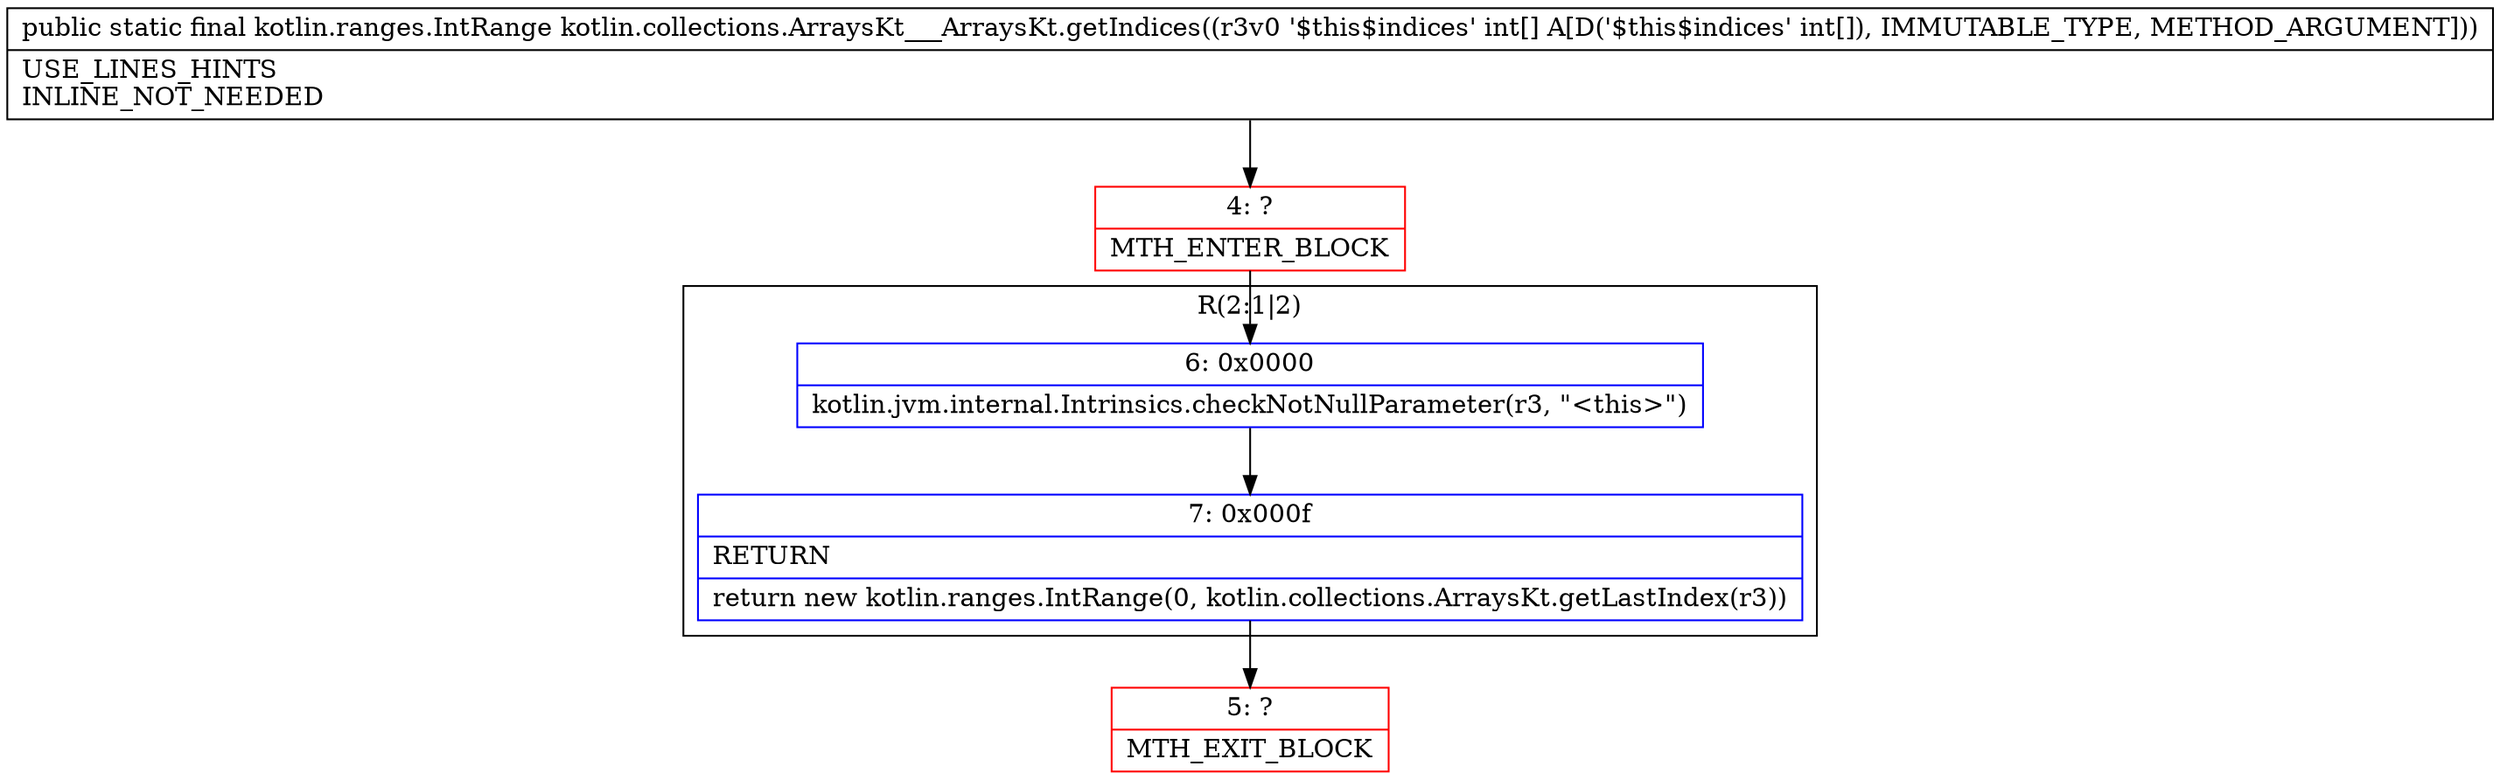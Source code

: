 digraph "CFG forkotlin.collections.ArraysKt___ArraysKt.getIndices([I)Lkotlin\/ranges\/IntRange;" {
subgraph cluster_Region_100408207 {
label = "R(2:1|2)";
node [shape=record,color=blue];
Node_6 [shape=record,label="{6\:\ 0x0000|kotlin.jvm.internal.Intrinsics.checkNotNullParameter(r3, \"\<this\>\")\l}"];
Node_7 [shape=record,label="{7\:\ 0x000f|RETURN\l|return new kotlin.ranges.IntRange(0, kotlin.collections.ArraysKt.getLastIndex(r3))\l}"];
}
Node_4 [shape=record,color=red,label="{4\:\ ?|MTH_ENTER_BLOCK\l}"];
Node_5 [shape=record,color=red,label="{5\:\ ?|MTH_EXIT_BLOCK\l}"];
MethodNode[shape=record,label="{public static final kotlin.ranges.IntRange kotlin.collections.ArraysKt___ArraysKt.getIndices((r3v0 '$this$indices' int[] A[D('$this$indices' int[]), IMMUTABLE_TYPE, METHOD_ARGUMENT]))  | USE_LINES_HINTS\lINLINE_NOT_NEEDED\l}"];
MethodNode -> Node_4;Node_6 -> Node_7;
Node_7 -> Node_5;
Node_4 -> Node_6;
}

